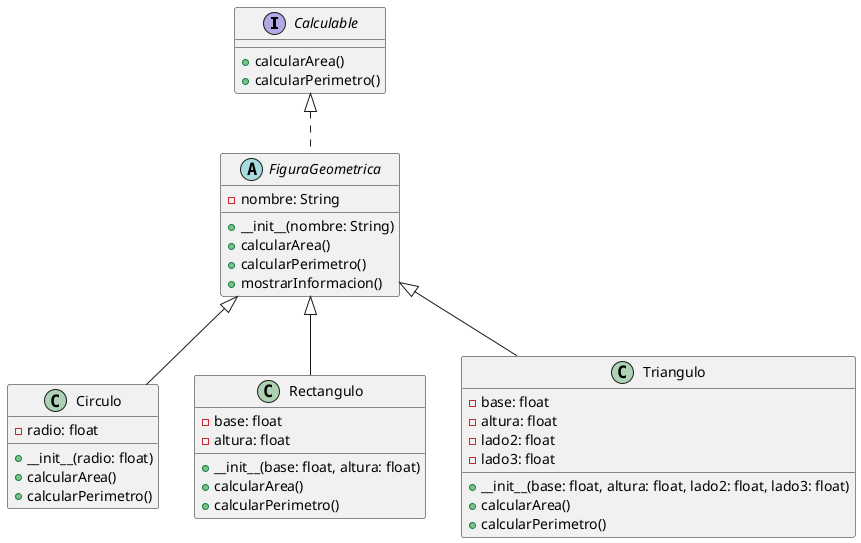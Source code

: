 @startuml pozole

interface Calculable {
  + calcularArea()
  + calcularPerimetro()
}

abstract class FiguraGeometrica {
  - nombre: String
  + __init__(nombre: String)
  + calcularArea()
  + calcularPerimetro()
  + mostrarInformacion()
}

class Circulo {
  - radio: float
  + __init__(radio: float)
  + calcularArea()
  + calcularPerimetro()
}

class Rectangulo {
  - base: float
  - altura: float
  + __init__(base: float, altura: float)
  + calcularArea()
  + calcularPerimetro()
}

class Triangulo {
  - base: float
  - altura: float
  - lado2: float
  - lado3: float
  + __init__(base: float, altura: float, lado2: float, lado3: float)
  + calcularArea()
  + calcularPerimetro()
}

Calculable <|.. FiguraGeometrica
FiguraGeometrica <|-- Circulo
FiguraGeometrica <|-- Rectangulo
FiguraGeometrica <|-- Triangulo

@enduml